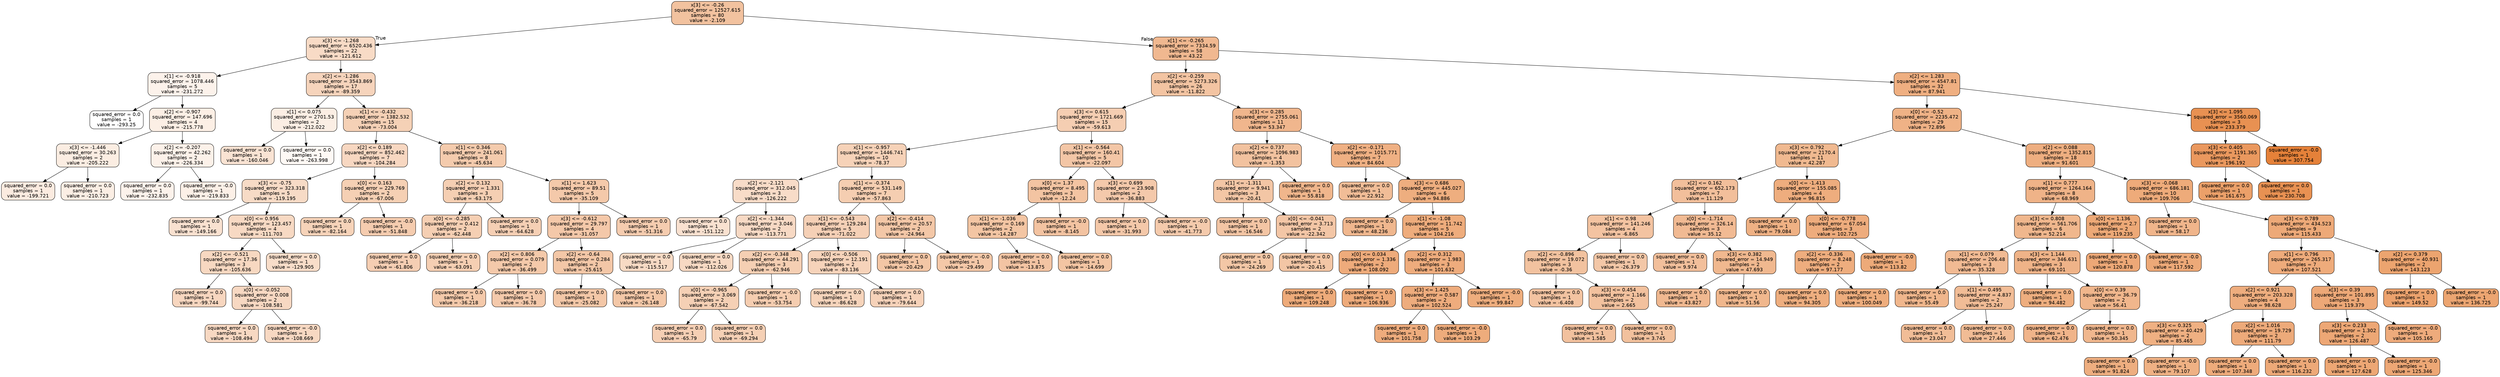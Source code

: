 digraph Tree {
node [shape=box, style="filled, rounded", color="black", fontname="helvetica"] ;
edge [fontname="helvetica"] ;
0 [label="x[3] <= -0.26\nsquared_error = 12527.615\nsamples = 80\nvalue = -2.109", fillcolor="#f2c29f"] ;
1 [label="x[3] <= -1.268\nsquared_error = 6520.436\nsamples = 22\nvalue = -121.612", fillcolor="#f8dbc6"] ;
0 -> 1 [labeldistance=2.5, labelangle=45, headlabel="True"] ;
2 [label="x[1] <= -0.918\nsquared_error = 1078.446\nsamples = 5\nvalue = -231.272", fillcolor="#fcf2eb"] ;
1 -> 2 ;
3 [label="squared_error = 0.0\nsamples = 1\nvalue = -293.25", fillcolor="#ffffff"] ;
2 -> 3 ;
4 [label="x[2] <= -0.907\nsquared_error = 147.696\nsamples = 4\nvalue = -215.778", fillcolor="#fcefe5"] ;
2 -> 4 ;
5 [label="x[3] <= -1.446\nsquared_error = 30.263\nsamples = 2\nvalue = -205.222", fillcolor="#fbede2"] ;
4 -> 5 ;
6 [label="squared_error = 0.0\nsamples = 1\nvalue = -199.721", fillcolor="#fbebe0"] ;
5 -> 6 ;
7 [label="squared_error = 0.0\nsamples = 1\nvalue = -210.723", fillcolor="#fbeee4"] ;
5 -> 7 ;
8 [label="x[2] <= -0.207\nsquared_error = 42.262\nsamples = 2\nvalue = -226.334", fillcolor="#fcf1e9"] ;
4 -> 8 ;
9 [label="squared_error = 0.0\nsamples = 1\nvalue = -232.835", fillcolor="#fcf2eb"] ;
8 -> 9 ;
10 [label="squared_error = -0.0\nsamples = 1\nvalue = -219.833", fillcolor="#fcf0e7"] ;
8 -> 10 ;
11 [label="x[2] <= -1.286\nsquared_error = 3543.869\nsamples = 17\nvalue = -89.359", fillcolor="#f6d4bc"] ;
1 -> 11 ;
12 [label="x[1] <= 0.075\nsquared_error = 2701.53\nsamples = 2\nvalue = -212.022", fillcolor="#fbeee4"] ;
11 -> 12 ;
13 [label="squared_error = 0.0\nsamples = 1\nvalue = -160.046", fillcolor="#f9e3d3"] ;
12 -> 13 ;
14 [label="squared_error = 0.0\nsamples = 1\nvalue = -263.998", fillcolor="#fef9f5"] ;
12 -> 14 ;
15 [label="x[1] <= -0.432\nsquared_error = 1382.532\nsamples = 15\nvalue = -73.004", fillcolor="#f5d1b6"] ;
11 -> 15 ;
16 [label="x[2] <= 0.189\nsquared_error = 852.462\nsamples = 7\nvalue = -104.284", fillcolor="#f7d7c1"] ;
15 -> 16 ;
17 [label="x[3] <= -0.75\nsquared_error = 323.318\nsamples = 5\nvalue = -119.195", fillcolor="#f7dbc6"] ;
16 -> 17 ;
18 [label="squared_error = 0.0\nsamples = 1\nvalue = -149.166", fillcolor="#f9e1d0"] ;
17 -> 18 ;
19 [label="x[0] <= 0.956\nsquared_error = 123.457\nsamples = 4\nvalue = -111.703", fillcolor="#f7d9c3"] ;
17 -> 19 ;
20 [label="x[2] <= -0.521\nsquared_error = 17.36\nsamples = 3\nvalue = -105.636", fillcolor="#f7d8c1"] ;
19 -> 20 ;
21 [label="squared_error = 0.0\nsamples = 1\nvalue = -99.744", fillcolor="#f7d6bf"] ;
20 -> 21 ;
22 [label="x[0] <= -0.052\nsquared_error = 0.008\nsamples = 2\nvalue = -108.581", fillcolor="#f7d8c2"] ;
20 -> 22 ;
23 [label="squared_error = 0.0\nsamples = 1\nvalue = -108.494", fillcolor="#f7d8c2"] ;
22 -> 23 ;
24 [label="squared_error = -0.0\nsamples = 1\nvalue = -108.669", fillcolor="#f7d8c2"] ;
22 -> 24 ;
25 [label="squared_error = 0.0\nsamples = 1\nvalue = -129.905", fillcolor="#f8ddc9"] ;
19 -> 25 ;
26 [label="x[0] <= 0.163\nsquared_error = 229.769\nsamples = 2\nvalue = -67.006", fillcolor="#f5d0b4"] ;
16 -> 26 ;
27 [label="squared_error = 0.0\nsamples = 1\nvalue = -82.164", fillcolor="#f6d3b9"] ;
26 -> 27 ;
28 [label="squared_error = -0.0\nsamples = 1\nvalue = -51.848", fillcolor="#f5ccaf"] ;
26 -> 28 ;
29 [label="x[1] <= 0.346\nsquared_error = 241.061\nsamples = 8\nvalue = -45.634", fillcolor="#f4cbad"] ;
15 -> 29 ;
30 [label="x[2] <= 0.132\nsquared_error = 1.331\nsamples = 3\nvalue = -63.175", fillcolor="#f5cfb3"] ;
29 -> 30 ;
31 [label="x[0] <= -0.285\nsquared_error = 0.412\nsamples = 2\nvalue = -62.448", fillcolor="#f5cfb3"] ;
30 -> 31 ;
32 [label="squared_error = 0.0\nsamples = 1\nvalue = -61.806", fillcolor="#f5ceb3"] ;
31 -> 32 ;
33 [label="squared_error = 0.0\nsamples = 1\nvalue = -63.091", fillcolor="#f5cfb3"] ;
31 -> 33 ;
34 [label="squared_error = 0.0\nsamples = 1\nvalue = -64.628", fillcolor="#f5cfb4"] ;
30 -> 34 ;
35 [label="x[1] <= 1.623\nsquared_error = 89.51\nsamples = 5\nvalue = -35.109", fillcolor="#f4c9aa"] ;
29 -> 35 ;
36 [label="x[3] <= -0.612\nsquared_error = 29.797\nsamples = 4\nvalue = -31.057", fillcolor="#f4c8a9"] ;
35 -> 36 ;
37 [label="x[2] <= 0.806\nsquared_error = 0.079\nsamples = 2\nvalue = -36.499", fillcolor="#f4c9aa"] ;
36 -> 37 ;
38 [label="squared_error = 0.0\nsamples = 1\nvalue = -36.218", fillcolor="#f4c9aa"] ;
37 -> 38 ;
39 [label="squared_error = 0.0\nsamples = 1\nvalue = -36.78", fillcolor="#f4c9ab"] ;
37 -> 39 ;
40 [label="x[2] <= -0.64\nsquared_error = 0.284\nsamples = 2\nvalue = -25.615", fillcolor="#f3c7a7"] ;
36 -> 40 ;
41 [label="squared_error = 0.0\nsamples = 1\nvalue = -25.082", fillcolor="#f3c7a7"] ;
40 -> 41 ;
42 [label="squared_error = 0.0\nsamples = 1\nvalue = -26.148", fillcolor="#f3c7a7"] ;
40 -> 42 ;
43 [label="squared_error = 0.0\nsamples = 1\nvalue = -51.316", fillcolor="#f5ccaf"] ;
35 -> 43 ;
44 [label="x[1] <= -0.265\nsquared_error = 7334.59\nsamples = 58\nvalue = 43.22", fillcolor="#f0b890"] ;
0 -> 44 [labeldistance=2.5, labelangle=-45, headlabel="False"] ;
45 [label="x[2] <= -0.259\nsquared_error = 5273.326\nsamples = 26\nvalue = -11.822", fillcolor="#f3c4a2"] ;
44 -> 45 ;
46 [label="x[3] <= 0.615\nsquared_error = 1721.669\nsamples = 15\nvalue = -59.613", fillcolor="#f5ceb2"] ;
45 -> 46 ;
47 [label="x[1] <= -0.957\nsquared_error = 1446.741\nsamples = 10\nvalue = -78.37", fillcolor="#f6d2b8"] ;
46 -> 47 ;
48 [label="x[2] <= -2.121\nsquared_error = 312.045\nsamples = 3\nvalue = -126.222", fillcolor="#f8dcc8"] ;
47 -> 48 ;
49 [label="squared_error = 0.0\nsamples = 1\nvalue = -151.122", fillcolor="#f9e1d0"] ;
48 -> 49 ;
50 [label="x[2] <= -1.344\nsquared_error = 3.046\nsamples = 2\nvalue = -113.771", fillcolor="#f7d9c4"] ;
48 -> 50 ;
51 [label="squared_error = 0.0\nsamples = 1\nvalue = -115.517", fillcolor="#f7dac4"] ;
50 -> 51 ;
52 [label="squared_error = 0.0\nsamples = 1\nvalue = -112.026", fillcolor="#f7d9c3"] ;
50 -> 52 ;
53 [label="x[1] <= -0.374\nsquared_error = 531.149\nsamples = 7\nvalue = -57.863", fillcolor="#f5ceb1"] ;
47 -> 53 ;
54 [label="x[1] <= -0.543\nsquared_error = 129.284\nsamples = 5\nvalue = -71.022", fillcolor="#f5d0b6"] ;
53 -> 54 ;
55 [label="x[2] <= -0.348\nsquared_error = 44.291\nsamples = 3\nvalue = -62.946", fillcolor="#f5cfb3"] ;
54 -> 55 ;
56 [label="x[0] <= -0.965\nsquared_error = 3.069\nsamples = 2\nvalue = -67.542", fillcolor="#f5d0b5"] ;
55 -> 56 ;
57 [label="squared_error = 0.0\nsamples = 1\nvalue = -65.79", fillcolor="#f5cfb4"] ;
56 -> 57 ;
58 [label="squared_error = 0.0\nsamples = 1\nvalue = -69.294", fillcolor="#f5d0b5"] ;
56 -> 58 ;
59 [label="squared_error = -0.0\nsamples = 1\nvalue = -53.754", fillcolor="#f5cdb0"] ;
55 -> 59 ;
60 [label="x[0] <= -0.506\nsquared_error = 12.191\nsamples = 2\nvalue = -83.136", fillcolor="#f6d3ba"] ;
54 -> 60 ;
61 [label="squared_error = 0.0\nsamples = 1\nvalue = -86.628", fillcolor="#f6d4bb"] ;
60 -> 61 ;
62 [label="squared_error = 0.0\nsamples = 1\nvalue = -79.644", fillcolor="#f6d2b9"] ;
60 -> 62 ;
63 [label="x[2] <= -0.414\nsquared_error = 20.57\nsamples = 2\nvalue = -24.964", fillcolor="#f3c7a7"] ;
53 -> 63 ;
64 [label="squared_error = 0.0\nsamples = 1\nvalue = -20.429", fillcolor="#f3c6a5"] ;
63 -> 64 ;
65 [label="squared_error = -0.0\nsamples = 1\nvalue = -29.499", fillcolor="#f4c8a8"] ;
63 -> 65 ;
66 [label="x[1] <= -0.564\nsquared_error = 160.41\nsamples = 5\nvalue = -22.097", fillcolor="#f3c6a6"] ;
46 -> 66 ;
67 [label="x[0] <= 1.37\nsquared_error = 8.495\nsamples = 3\nvalue = -12.24", fillcolor="#f3c4a2"] ;
66 -> 67 ;
68 [label="x[1] <= -1.036\nsquared_error = 0.169\nsamples = 2\nvalue = -14.287", fillcolor="#f3c5a3"] ;
67 -> 68 ;
69 [label="squared_error = 0.0\nsamples = 1\nvalue = -13.875", fillcolor="#f3c4a3"] ;
68 -> 69 ;
70 [label="squared_error = 0.0\nsamples = 1\nvalue = -14.699", fillcolor="#f3c5a3"] ;
68 -> 70 ;
71 [label="squared_error = -0.0\nsamples = 1\nvalue = -8.145", fillcolor="#f3c3a1"] ;
67 -> 71 ;
72 [label="x[3] <= 0.699\nsquared_error = 23.908\nsamples = 2\nvalue = -36.883", fillcolor="#f4c9ab"] ;
66 -> 72 ;
73 [label="squared_error = 0.0\nsamples = 1\nvalue = -31.993", fillcolor="#f4c8a9"] ;
72 -> 73 ;
74 [label="squared_error = -0.0\nsamples = 1\nvalue = -41.773", fillcolor="#f4caac"] ;
72 -> 74 ;
75 [label="x[3] <= 0.285\nsquared_error = 2755.061\nsamples = 11\nvalue = 53.347", fillcolor="#f0b68d"] ;
45 -> 75 ;
76 [label="x[2] <= 0.737\nsquared_error = 1096.983\nsamples = 4\nvalue = -1.353", fillcolor="#f2c29f"] ;
75 -> 76 ;
77 [label="x[1] <= -1.311\nsquared_error = 9.941\nsamples = 3\nvalue = -20.41", fillcolor="#f3c6a5"] ;
76 -> 77 ;
78 [label="squared_error = 0.0\nsamples = 1\nvalue = -16.546", fillcolor="#f3c5a4"] ;
77 -> 78 ;
79 [label="x[0] <= -0.041\nsquared_error = 3.713\nsamples = 2\nvalue = -22.342", fillcolor="#f3c6a6"] ;
77 -> 79 ;
80 [label="squared_error = 0.0\nsamples = 1\nvalue = -24.269", fillcolor="#f3c7a6"] ;
79 -> 80 ;
81 [label="squared_error = 0.0\nsamples = 1\nvalue = -20.415", fillcolor="#f3c6a5"] ;
79 -> 81 ;
82 [label="squared_error = 0.0\nsamples = 1\nvalue = 55.818", fillcolor="#f0b68c"] ;
76 -> 82 ;
83 [label="x[2] <= -0.171\nsquared_error = 1015.771\nsamples = 7\nvalue = 84.604", fillcolor="#efb083"] ;
75 -> 83 ;
84 [label="squared_error = 0.0\nsamples = 1\nvalue = 22.912", fillcolor="#f1bd97"] ;
83 -> 84 ;
85 [label="x[3] <= 0.686\nsquared_error = 445.027\nsamples = 6\nvalue = 94.886", fillcolor="#eeae7f"] ;
83 -> 85 ;
86 [label="squared_error = 0.0\nsamples = 1\nvalue = 48.236", fillcolor="#f0b78e"] ;
85 -> 86 ;
87 [label="x[1] <= -1.08\nsquared_error = 11.742\nsamples = 5\nvalue = 104.216", fillcolor="#eeac7c"] ;
85 -> 87 ;
88 [label="x[0] <= 0.034\nsquared_error = 1.336\nsamples = 2\nvalue = 108.092", fillcolor="#eeab7b"] ;
87 -> 88 ;
89 [label="squared_error = 0.0\nsamples = 1\nvalue = 109.248", fillcolor="#eeab7a"] ;
88 -> 89 ;
90 [label="squared_error = 0.0\nsamples = 1\nvalue = 106.936", fillcolor="#eeab7b"] ;
88 -> 90 ;
91 [label="x[2] <= 0.312\nsquared_error = 1.983\nsamples = 3\nvalue = 101.632", fillcolor="#eeac7d"] ;
87 -> 91 ;
92 [label="x[3] <= 1.425\nsquared_error = 0.587\nsamples = 2\nvalue = 102.524", fillcolor="#eeac7d"] ;
91 -> 92 ;
93 [label="squared_error = 0.0\nsamples = 1\nvalue = 101.758", fillcolor="#eeac7d"] ;
92 -> 93 ;
94 [label="squared_error = -0.0\nsamples = 1\nvalue = 103.29", fillcolor="#eeac7c"] ;
92 -> 94 ;
95 [label="squared_error = -0.0\nsamples = 1\nvalue = 99.847", fillcolor="#eead7d"] ;
91 -> 95 ;
96 [label="x[2] <= 1.283\nsquared_error = 4547.81\nsamples = 32\nvalue = 87.941", fillcolor="#efaf81"] ;
44 -> 96 ;
97 [label="x[0] <= -0.52\nsquared_error = 2235.472\nsamples = 29\nvalue = 72.896", fillcolor="#efb286"] ;
96 -> 97 ;
98 [label="x[3] <= 0.792\nsquared_error = 2170.4\nsamples = 11\nvalue = 42.287", fillcolor="#f0b990"] ;
97 -> 98 ;
99 [label="x[2] <= 0.162\nsquared_error = 652.173\nsamples = 7\nvalue = 11.129", fillcolor="#f2bf9b"] ;
98 -> 99 ;
100 [label="x[1] <= 0.98\nsquared_error = 141.246\nsamples = 4\nvalue = -6.865", fillcolor="#f3c3a1"] ;
99 -> 100 ;
101 [label="x[2] <= -0.896\nsquared_error = 19.072\nsamples = 3\nvalue = -0.36", fillcolor="#f2c29f"] ;
100 -> 101 ;
102 [label="squared_error = 0.0\nsamples = 1\nvalue = -6.408", fillcolor="#f3c3a1"] ;
101 -> 102 ;
103 [label="x[3] <= 0.454\nsquared_error = 1.166\nsamples = 2\nvalue = 2.665", fillcolor="#f2c19e"] ;
101 -> 103 ;
104 [label="squared_error = 0.0\nsamples = 1\nvalue = 1.585", fillcolor="#f2c19e"] ;
103 -> 104 ;
105 [label="squared_error = 0.0\nsamples = 1\nvalue = 3.745", fillcolor="#f2c19d"] ;
103 -> 105 ;
106 [label="squared_error = 0.0\nsamples = 1\nvalue = -26.379", fillcolor="#f3c7a7"] ;
100 -> 106 ;
107 [label="x[0] <= -1.714\nsquared_error = 326.14\nsamples = 3\nvalue = 35.12", fillcolor="#f1ba93"] ;
99 -> 107 ;
108 [label="squared_error = 0.0\nsamples = 1\nvalue = 9.974", fillcolor="#f2bf9b"] ;
107 -> 108 ;
109 [label="x[3] <= 0.382\nsquared_error = 14.949\nsamples = 2\nvalue = 47.693", fillcolor="#f0b88f"] ;
107 -> 109 ;
110 [label="squared_error = 0.0\nsamples = 1\nvalue = 43.827", fillcolor="#f0b890"] ;
109 -> 110 ;
111 [label="squared_error = 0.0\nsamples = 1\nvalue = 51.56", fillcolor="#f0b78d"] ;
109 -> 111 ;
112 [label="x[0] <= -1.413\nsquared_error = 155.085\nsamples = 4\nvalue = 96.815", fillcolor="#eead7e"] ;
98 -> 112 ;
113 [label="squared_error = 0.0\nsamples = 1\nvalue = 79.084", fillcolor="#efb184"] ;
112 -> 113 ;
114 [label="x[0] <= -0.778\nsquared_error = 67.054\nsamples = 3\nvalue = 102.725", fillcolor="#eeac7d"] ;
112 -> 114 ;
115 [label="x[2] <= -0.336\nsquared_error = 8.248\nsamples = 2\nvalue = 97.177", fillcolor="#eead7e"] ;
114 -> 115 ;
116 [label="squared_error = 0.0\nsamples = 1\nvalue = 94.305", fillcolor="#eeae7f"] ;
115 -> 116 ;
117 [label="squared_error = 0.0\nsamples = 1\nvalue = 100.049", fillcolor="#eead7d"] ;
115 -> 117 ;
118 [label="squared_error = -0.0\nsamples = 1\nvalue = 113.82", fillcolor="#edaa79"] ;
114 -> 118 ;
119 [label="x[2] <= 0.088\nsquared_error = 1352.815\nsamples = 18\nvalue = 91.601", fillcolor="#eeae80"] ;
97 -> 119 ;
120 [label="x[1] <= 0.777\nsquared_error = 1264.164\nsamples = 8\nvalue = 68.969", fillcolor="#efb388"] ;
119 -> 120 ;
121 [label="x[3] <= 0.808\nsquared_error = 561.706\nsamples = 6\nvalue = 52.214", fillcolor="#f0b78d"] ;
120 -> 121 ;
122 [label="x[1] <= 0.079\nsquared_error = 206.48\nsamples = 3\nvalue = 35.328", fillcolor="#f1ba93"] ;
121 -> 122 ;
123 [label="squared_error = 0.0\nsamples = 1\nvalue = 55.49", fillcolor="#f0b68c"] ;
122 -> 123 ;
124 [label="x[1] <= 0.495\nsquared_error = 4.837\nsamples = 2\nvalue = 25.247", fillcolor="#f1bc96"] ;
122 -> 124 ;
125 [label="squared_error = 0.0\nsamples = 1\nvalue = 23.047", fillcolor="#f1bd97"] ;
124 -> 125 ;
126 [label="squared_error = 0.0\nsamples = 1\nvalue = 27.446", fillcolor="#f1bc95"] ;
124 -> 126 ;
127 [label="x[3] <= 1.144\nsquared_error = 346.631\nsamples = 3\nvalue = 69.101", fillcolor="#efb388"] ;
121 -> 127 ;
128 [label="squared_error = 0.0\nsamples = 1\nvalue = 94.482", fillcolor="#eeae7f"] ;
127 -> 128 ;
129 [label="x[0] <= 0.39\nsquared_error = 36.79\nsamples = 2\nvalue = 56.41", fillcolor="#f0b68c"] ;
127 -> 129 ;
130 [label="squared_error = 0.0\nsamples = 1\nvalue = 62.476", fillcolor="#f0b48a"] ;
129 -> 130 ;
131 [label="squared_error = 0.0\nsamples = 1\nvalue = 50.345", fillcolor="#f0b78e"] ;
129 -> 131 ;
132 [label="x[0] <= 1.136\nsquared_error = 2.7\nsamples = 2\nvalue = 119.235", fillcolor="#eda977"] ;
120 -> 132 ;
133 [label="squared_error = 0.0\nsamples = 1\nvalue = 120.878", fillcolor="#eda877"] ;
132 -> 133 ;
134 [label="squared_error = -0.0\nsamples = 1\nvalue = 117.592", fillcolor="#eda978"] ;
132 -> 134 ;
135 [label="x[3] <= -0.068\nsquared_error = 686.181\nsamples = 10\nvalue = 109.706", fillcolor="#eeab7a"] ;
119 -> 135 ;
136 [label="squared_error = 0.0\nsamples = 1\nvalue = 58.17", fillcolor="#f0b58b"] ;
135 -> 136 ;
137 [label="x[3] <= 0.789\nsquared_error = 434.523\nsamples = 9\nvalue = 115.433", fillcolor="#eda978"] ;
135 -> 137 ;
138 [label="x[1] <= 0.796\nsquared_error = 265.317\nsamples = 7\nvalue = 107.521", fillcolor="#eeab7b"] ;
137 -> 138 ;
139 [label="x[2] <= 0.921\nsquared_error = 203.328\nsamples = 4\nvalue = 98.628", fillcolor="#eead7e"] ;
138 -> 139 ;
140 [label="x[3] <= 0.325\nsquared_error = 40.429\nsamples = 2\nvalue = 85.465", fillcolor="#efb082"] ;
139 -> 140 ;
141 [label="squared_error = 0.0\nsamples = 1\nvalue = 91.824", fillcolor="#eeae80"] ;
140 -> 141 ;
142 [label="squared_error = -0.0\nsamples = 1\nvalue = 79.107", fillcolor="#efb184"] ;
140 -> 142 ;
143 [label="x[2] <= 1.016\nsquared_error = 19.729\nsamples = 2\nvalue = 111.79", fillcolor="#edaa7a"] ;
139 -> 143 ;
144 [label="squared_error = 0.0\nsamples = 1\nvalue = 107.348", fillcolor="#eeab7b"] ;
143 -> 144 ;
145 [label="squared_error = 0.0\nsamples = 1\nvalue = 116.232", fillcolor="#eda978"] ;
143 -> 145 ;
146 [label="x[3] <= 0.39\nsquared_error = 101.895\nsamples = 3\nvalue = 119.379", fillcolor="#eda877"] ;
138 -> 146 ;
147 [label="x[3] <= 0.233\nsquared_error = 1.302\nsamples = 2\nvalue = 126.487", fillcolor="#eda775"] ;
146 -> 147 ;
148 [label="squared_error = 0.0\nsamples = 1\nvalue = 127.628", fillcolor="#eda774"] ;
147 -> 148 ;
149 [label="squared_error = -0.0\nsamples = 1\nvalue = 125.346", fillcolor="#eda775"] ;
147 -> 149 ;
150 [label="squared_error = -0.0\nsamples = 1\nvalue = 105.165", fillcolor="#eeab7c"] ;
146 -> 150 ;
151 [label="x[2] <= 0.379\nsquared_error = 40.931\nsamples = 2\nvalue = 143.123", fillcolor="#eca46f"] ;
137 -> 151 ;
152 [label="squared_error = 0.0\nsamples = 1\nvalue = 149.52", fillcolor="#eca26d"] ;
151 -> 152 ;
153 [label="squared_error = -0.0\nsamples = 1\nvalue = 136.725", fillcolor="#eca571"] ;
151 -> 153 ;
154 [label="x[3] <= 1.095\nsquared_error = 3560.069\nsamples = 3\nvalue = 233.379", fillcolor="#e89152"] ;
96 -> 154 ;
155 [label="x[3] <= 0.405\nsquared_error = 1191.365\nsamples = 2\nvalue = 196.192", fillcolor="#ea985e"] ;
154 -> 155 ;
156 [label="squared_error = 0.0\nsamples = 1\nvalue = 161.675", fillcolor="#eba069"] ;
155 -> 156 ;
157 [label="squared_error = 0.0\nsamples = 1\nvalue = 230.708", fillcolor="#e89152"] ;
155 -> 157 ;
158 [label="squared_error = -0.0\nsamples = 1\nvalue = 307.754", fillcolor="#e58139"] ;
154 -> 158 ;
}